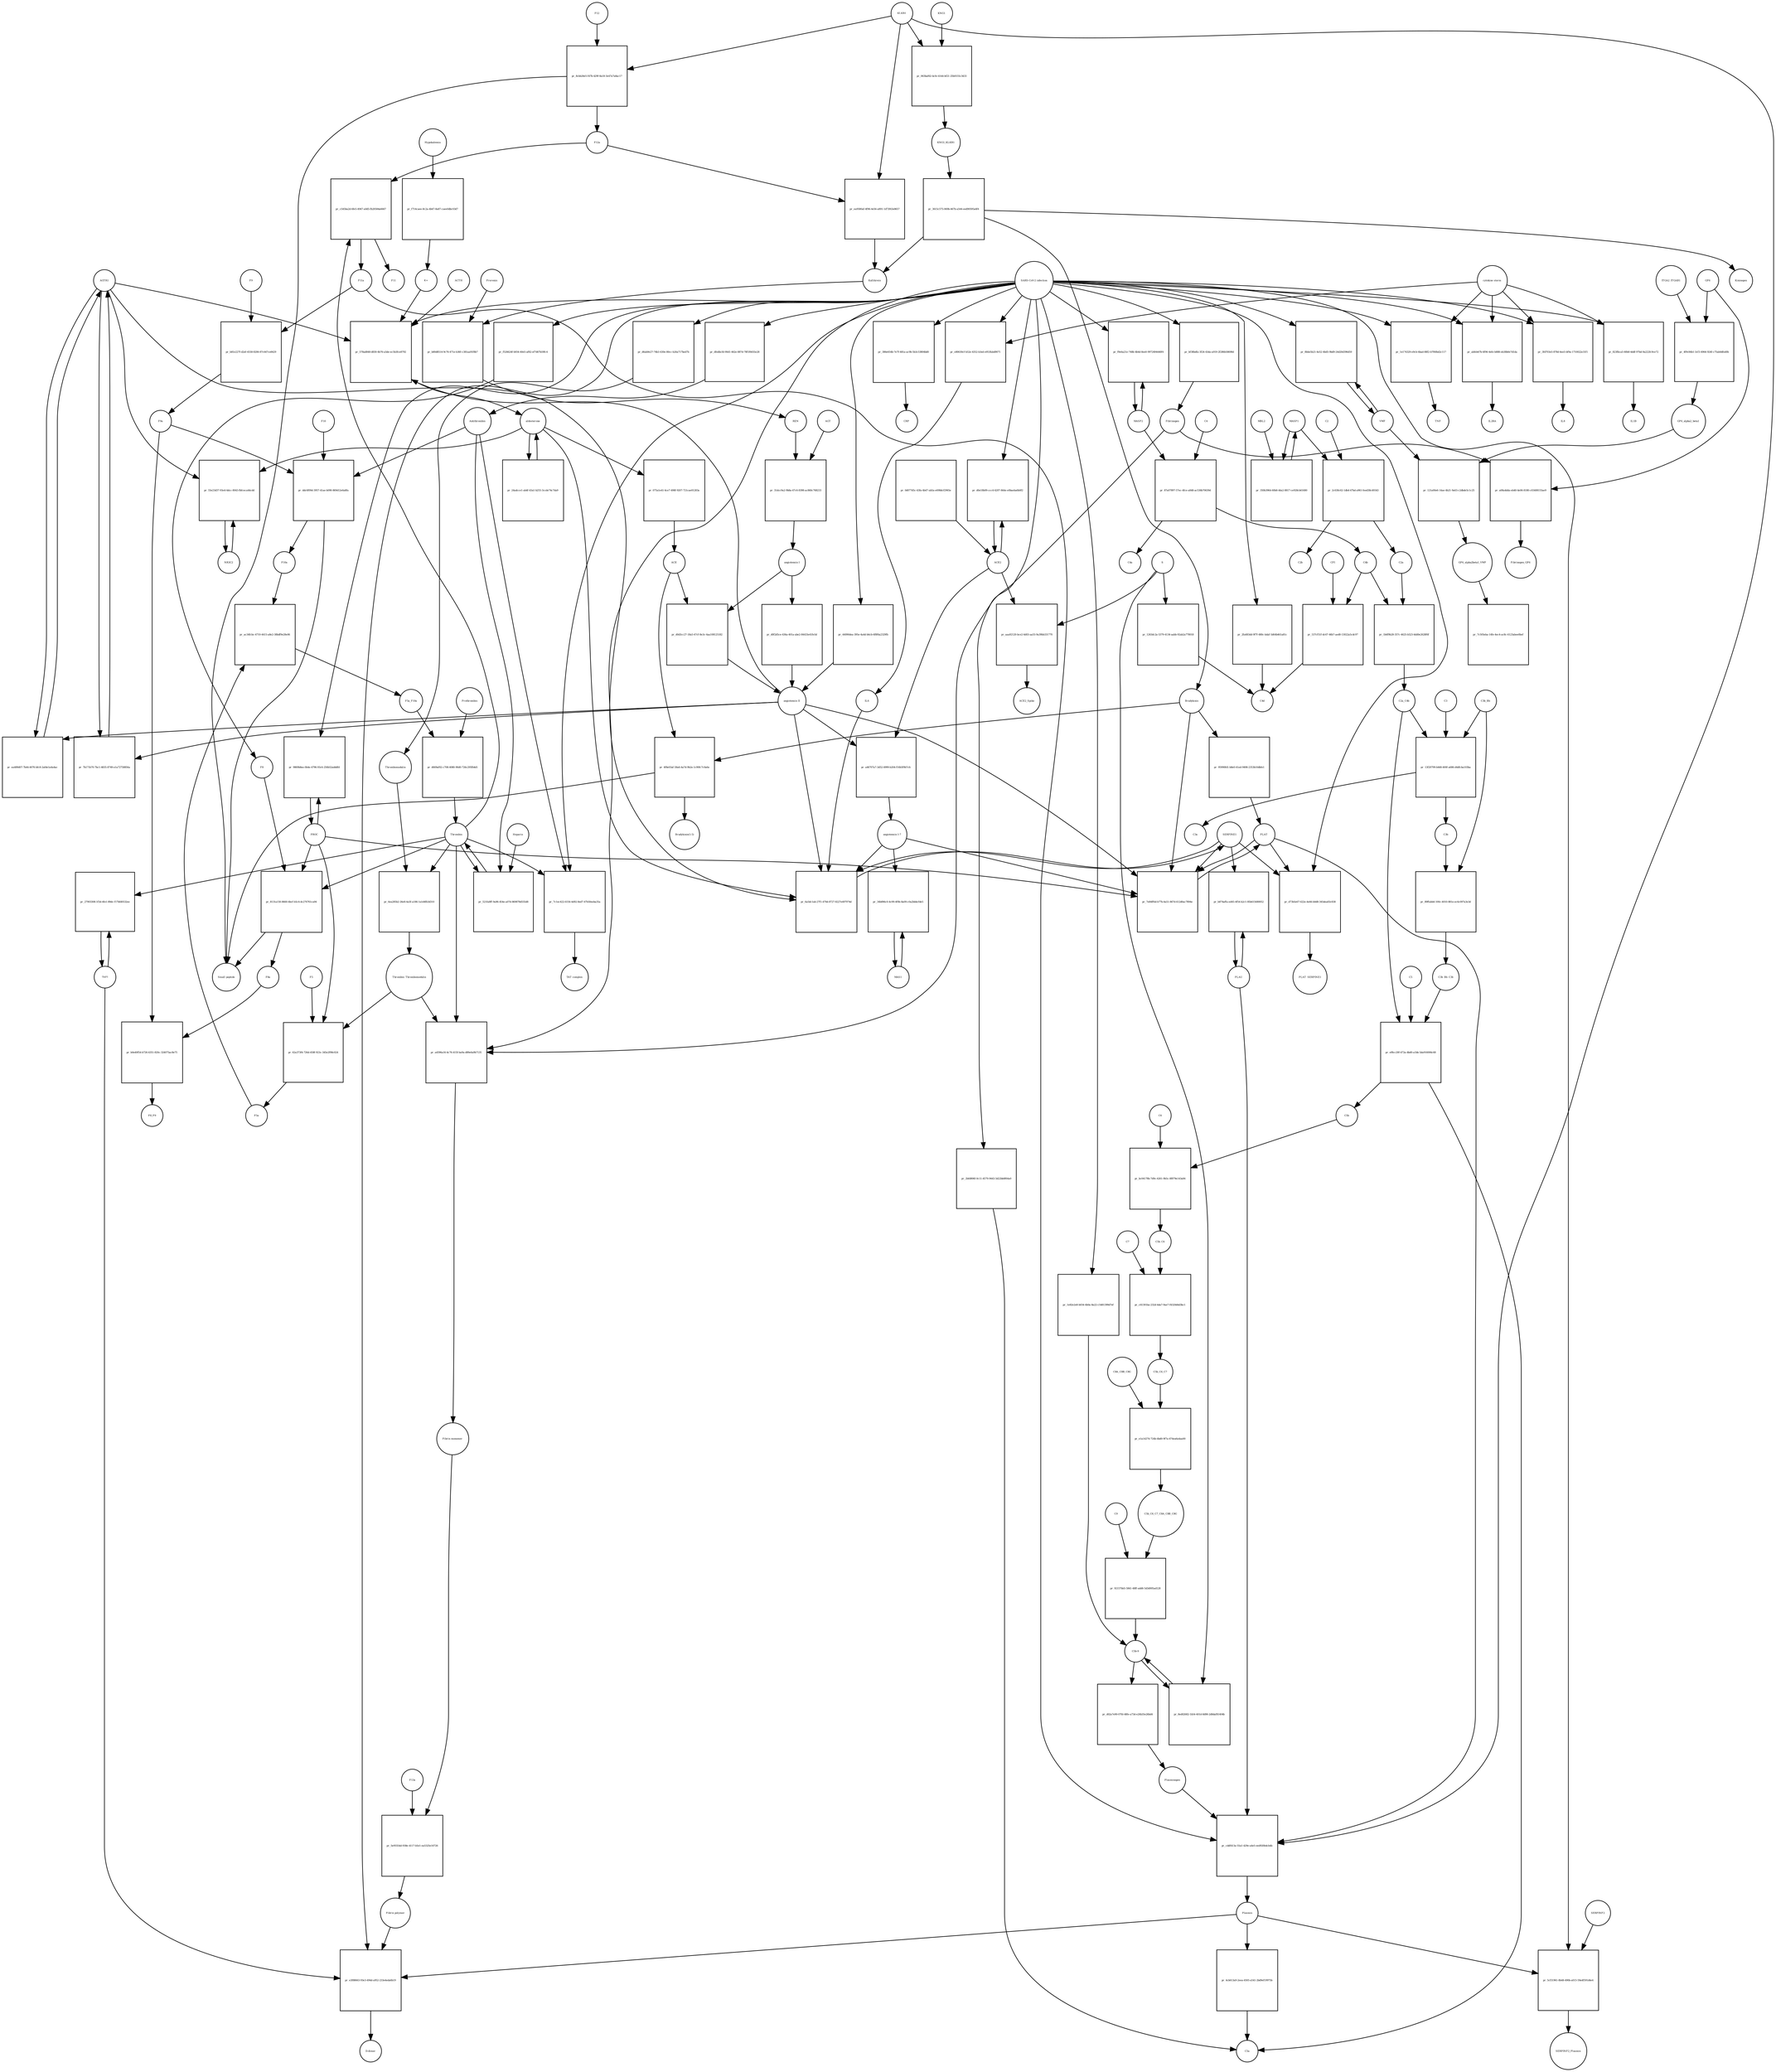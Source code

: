 strict digraph  {
F8 [annotation="urn_miriam_hgnc_3546|urn_miriam_taxonomy_9606", bipartite=0, cls=macromolecule, fontsize=4, label=F8, shape=circle];
"pr_8131a150-8660-4bcf-b5c4-dc276761ca94" [annotation="", bipartite=1, cls=process, fontsize=4, label="pr_8131a150-8660-4bcf-b5c4-dc276761ca94", shape=square];
"Small peptide" [annotation=urn_miriam_mesh_D010446, bipartite=0, cls=macromolecule, fontsize=4, label="Small peptide", shape=circle];
F8a [annotation="urn_miriam_hgnc.symbol_F8|urn_miriam_mesh_D015944|urn_miriam_taxonomy_9606", bipartite=0, cls=macromolecule, fontsize=4, label=F8a, shape=circle];
Thrombin [annotation="urn_miriam_hgnc_3535|urn_miriam_taxonomy_9606", bipartite=0, cls=macromolecule, fontsize=4, label=Thrombin, shape=circle];
PROC [annotation="urn_miriam_hgnc_9451|urn_miriam_taxonomy_9606", bipartite=0, cls=macromolecule, fontsize=4, label=PROC, shape=circle];
AGTR1 [annotation=urn_miriam_hgnc_336, bipartite=0, cls=macromolecule, fontsize=4, label=AGTR1, shape=circle];
"pr_ea489d07-7b44-4076-bfc8-2afde1a4a4ac" [annotation="", bipartite=1, cls=process, fontsize=4, label="pr_ea489d07-7b44-4076-bfc8-2afde1a4a4ac", shape=square];
"angiotensin II" [annotation="urn_miriam_obo.chebi_CHEBI%3A2718|urn_miriam_taxonomy_9606", bipartite=0, cls="simple chemical", fontsize=4, label="angiotensin II", shape=circle];
NR3C2 [annotation="", bipartite=0, cls=macromolecule, fontsize=4, label=NR3C2, shape=circle];
"pr_55e23d37-93e4-4dcc-8043-fbfceca44cdd" [annotation="", bipartite=1, cls=process, fontsize=4, label="pr_55e23d37-93e4-4dcc-8043-fbfceca44cdd", shape=square];
aldosterone [annotation="urn_miriam_obo.chebi_CHEBI%3A27584", bipartite=0, cls="simple chemical", fontsize=4, label=aldosterone, shape=circle];
"pr_24adcce1-ab4f-43a1-b255-3ccde74c7da9" [annotation="", bipartite=1, cls=process, fontsize=4, label="pr_24adcce1-ab4f-43a1-b255-3ccde74c7da9", shape=square];
SERPINE1 [annotation="", bipartite=0, cls=macromolecule, fontsize=4, label=SERPINE1, shape=circle];
"pr_6a5dc1ab-27f1-470d-8727-8227e497974d" [annotation="", bipartite=1, cls=process, fontsize=4, label="pr_6a5dc1ab-27f1-470d-8727-8227e497974d", shape=square];
"angiotensin I-7" [annotation="urn_miriam_obo.chebi_CHEBI%3A55438|urn_miriam_taxonomy_9606", bipartite=0, cls="simple chemical", fontsize=4, label="angiotensin I-7", shape=circle];
IL6 [annotation="urn_miriam_hgnc_6018|urn_miriam_taxonomy_9606", bipartite=0, cls=macromolecule, fontsize=4, label=IL6, shape=circle];
"pr_578ad848-d830-4b76-a5de-ec5b3fce8792" [annotation="", bipartite=1, cls=process, fontsize=4, label="pr_578ad848-d830-4b76-a5de-ec5b3fce8792", shape=square];
"SARS-CoV-2 infection" [annotation="urn_miriam_taxonomy_2697049|urn_miriam_mesh_D012327", bipartite=0, cls=phenotype, fontsize=4, label="SARS-CoV-2 infection", shape=circle];
"K+" [annotation="urn_miriam_obo.chebi_CHEBI%3A29103", bipartite=0, cls="simple chemical", fontsize=4, label="K+", shape=circle];
ACTH [annotation=urn_miriam_hgnc_9201, bipartite=0, cls="simple chemical", fontsize=4, label=ACTH, shape=circle];
"pr_44090dea-395e-4a4d-b6cb-6f8f6a2329fb" [annotation="", bipartite=1, cls=process, fontsize=4, label="pr_44090dea-395e-4a4d-b6cb-6f8f6a2329fb", shape=square];
Bradykinin [annotation="urn_miriam_obo.chebi_CHEBI%3A3165|urn_miriam_taxonomy_9606", bipartite=0, cls=macromolecule, fontsize=4, label=Bradykinin, shape=circle];
"pr_4f8e03af-58a6-4a7d-9b2e-1c90fc7c0a6e" [annotation="", bipartite=1, cls=process, fontsize=4, label="pr_4f8e03af-58a6-4a7d-9b2e-1c90fc7c0a6e", shape=square];
"Bradykinin(1-5)" [annotation="urn_miriam_mesh_C079000|urn_miriam_taxonomy_9606", bipartite=0, cls=macromolecule, fontsize=4, label="Bradykinin(1-5)", shape=circle];
ACE [annotation="urn_miriam_hgnc_2707|urn_miriam_taxonomy_9606", bipartite=0, cls=macromolecule, fontsize=4, label=ACE, shape=circle];
"pr_95990fd1-b8e0-41ed-9498-2353b10dbfe1" [annotation="", bipartite=1, cls=process, fontsize=4, label="pr_95990fd1-b8e0-41ed-9498-2353b10dbfe1", shape=square];
PLAT [annotation="urn_miriam_hgnc_9051|urn_miriam_taxonomy_9606", bipartite=0, cls=macromolecule, fontsize=4, label=PLAT, shape=circle];
"pr_7b171b70-7bc1-4835-8749-e1a72758856a" [annotation="", bipartite=1, cls=process, fontsize=4, label="pr_7b171b70-7bc1-4835-8749-e1a72758856a", shape=square];
MAS1 [annotation="", bipartite=0, cls=macromolecule, fontsize=4, label=MAS1, shape=circle];
"pr_34b896c0-4c99-4f0b-8a09-c0a2bbbcfde5" [annotation="", bipartite=1, cls=process, fontsize=4, label="pr_34b896c0-4c99-4f0b-8a09-c0a2bbbcfde5", shape=square];
Fibrinogen [annotation="urn_miriam_pubmed_19296670|urn_miriam_obo.go_GO%3A0005577|urn_miriam_hgnc_3661|urn_miriam_hgnc_3662|urn_miriam_hgnc_3694|urn_miriam_taxonomy_9606", bipartite=0, cls=complex, fontsize=4, label=Fibrinogen, shape=circle];
"pr_a08a4dda-eb40-4e06-8180-c03408155ae9" [annotation="", bipartite=1, cls=process, fontsize=4, label="pr_a08a4dda-eb40-4e06-8180-c03408155ae9", shape=square];
GP6 [annotation="urn_miriam_hgnc_HGNC%3A14388|urn_miriam_taxonomy_9606", bipartite=0, cls=macromolecule, fontsize=4, label=GP6, shape=circle];
Fibrinogen_GP6 [annotation="urn_miriam_pubmed_19296670|urn_miriam_obo.go_GO%3A0005577|urn_miriam_hgnc_HGNC%3A14388|urn_miriam_taxonomy_9606", bipartite=0, cls=complex, fontsize=4, label=Fibrinogen_GP6, shape=circle];
GP6_alpha2_beta1 [annotation="urn_miriam_pubmed_25051961|urn_miriam_taxonomy_10090|urn_miriam_hgnc_14338|urn_miriam_hgnc_6137|urn_miriam_hgnc_6153", bipartite=0, cls=complex, fontsize=4, label=GP6_alpha2_beta1, shape=circle];
"pr_121a00e6-14ae-4b21-9a63-c2dbde5c1c25" [annotation="", bipartite=1, cls=process, fontsize=4, label="pr_121a00e6-14ae-4b21-9a63-c2dbde5c1c25", shape=square];
VWF [annotation="urn_miriam_hgnc_12726|urn_miriam_taxonomy_9606", bipartite=0, cls=macromolecule, fontsize=4, label=VWF, shape=circle];
GP6_alpha2beta1_VWF [annotation="urn_miriam_pubmed_25051961|urn_miriam_taxonomy_10090|urn_miriam_hgnc_14338|urn_miriam_hgnc_6137|urn_miriam_hgnc_6153|urn_miriam_hgnc_12726", bipartite=0, cls=complex, fontsize=4, label=GP6_alpha2beta1_VWF, shape=circle];
"pr_4f9c84b1-3cf3-4964-924f-c75ab0dfed0b" [annotation="", bipartite=1, cls=process, fontsize=4, label="pr_4f9c84b1-3cf3-4964-924f-c75ab0dfed0b", shape=square];
ITGA2_ITGAB1 [annotation="urn_miriam_intact_EBI-16428357|urn_miriam_hgnc_6137|urn_miriam_hgnc_6153|urn_miriam_taxonomy_9606", bipartite=0, cls=complex, fontsize=4, label=ITGA2_ITGAB1, shape=circle];
"pr_7c505eba-14fe-4ec4-ac8c-6123abee0bef" [annotation="", bipartite=1, cls="omitted process", fontsize=4, label="pr_7c505eba-14fe-4ec4-ac8c-6123abee0bef", shape=square];
"Fibrin polymer" [annotation="urn_miriam_mesh_C465961|urn_miriam_taxonomy_9606", bipartite=0, cls=macromolecule, fontsize=4, label="Fibrin polymer", shape=circle];
"pr_e3f88663-93e3-494d-a952-233e4eda6b19" [annotation="", bipartite=1, cls=process, fontsize=4, label="pr_e3f88663-93e3-494d-a952-233e4eda6b19", shape=square];
"D-dimer" [annotation="urn_miriam_pubmed_19008457|urn_miriam_mesh_C036309|urn_miriam_taxonomy_9606", bipartite=0, cls=macromolecule, fontsize=4, label="D-dimer", shape=circle];
Plasmin [annotation="urn_miriam_hgnc.symbol_PLG|urn_miriam_mesh_D005341|urn_miriam_brenda_3.4.21.7|urn_miriam_taxonomy_9606", bipartite=0, cls=macromolecule, fontsize=4, label=Plasmin, shape=circle];
TAFI [annotation="urn_miriam_hgnc_1546|urn_miriam_taxonomy_9606", bipartite=0, cls=macromolecule, fontsize=4, label=TAFI, shape=circle];
"Fibrin monomer" [annotation="urn_miriam_mesh_C011468|urn_miriam_taxonomy_9606", bipartite=0, cls=macromolecule, fontsize=4, label="Fibrin monomer", shape=circle];
"pr_5e95554d-938e-4117-b5e1-ea5325e16726" [annotation="", bipartite=1, cls=process, fontsize=4, label="pr_5e95554d-938e-4117-b5e1-ea5325e16726", shape=square];
F13a [annotation="urn_miriam_hgnc.symbol_F13|urn_miriam_mesh_D026122|urn_miriam_brenda_2.3.2.13|urn_miriam_taxonomy_9606", bipartite=0, cls=macromolecule, fontsize=4, label=F13a, shape=circle];
"pr_1e174329-e9cb-4bad-88f2-b7f60bd2c117" [annotation="", bipartite=1, cls=process, fontsize=4, label="pr_1e174329-e9cb-4bad-88f2-b7f60bd2c117", shape=square];
TNF [annotation="urn_miriam_hgnc_11892|urn_miriam_taxonomy_9606", bipartite=0, cls=macromolecule, fontsize=4, label=TNF, shape=circle];
"cytokine storm" [annotation="urn_miriam_pubmed_2504360|urn_miriam_taxonomy_9606", bipartite=0, cls=phenotype, fontsize=4, label="cytokine storm", shape=circle];
"pr_4cb613a9-2eea-4505-a541-2bd9ef19975b" [annotation="", bipartite=1, cls=process, fontsize=4, label="pr_4cb613a9-2eea-4505-a541-2bd9ef19975b", shape=square];
C5a [annotation="urn_miriam_hgnc.symbol_C5|urn_miriam_mesh_D015936|urn_miriam_taxonomy_9606", bipartite=0, cls=macromolecule, fontsize=4, label=C5a, shape=circle];
"pr_d02a7e90-07fd-48fe-a73d-e26b35e26bd4" [annotation="", bipartite=1, cls=process, fontsize=4, label="pr_d02a7e90-07fd-48fe-a73d-e26b35e26bd4", shape=square];
Plasminogen [annotation="urn_miriam_hgnc_9071|urn_miriam_taxonomy_9606", bipartite=0, cls=macromolecule, fontsize=4, label=Plasminogen, shape=circle];
"C5b-9" [annotation="urn_miriam_obo.go_GO%3A0005579|urn_miriam_mesh_D015938|urn_miriam_mesh_D050776|urn_miriam_hgnc_1339|urn_miriam_hgnc_1346|urn_miriam_hgnc_1352|urn_miriam_hgnc_1353|urn_miriam_hgnc_1354|urn_miriam_hgnc_1358|urn_miriam_taxonomy_9606", bipartite=0, cls=complex, fontsize=4, label="C5b-9", shape=circle];
C2 [annotation="urn_miriam_hgnc_1248|urn_miriam_taxonomy_9606", bipartite=0, cls=macromolecule, fontsize=4, label=C2, shape=circle];
"pr_2c630c62-1db4-47bd-a961-feed38c49343" [annotation="", bipartite=1, cls=process, fontsize=4, label="pr_2c630c62-1db4-47bd-a961-feed38c49343", shape=square];
C2a [annotation="urn_miriam_hgnc.symbol_C2|urn_miriam_mesh_D050678|urn_miriam_taxonomy_9606", bipartite=0, cls=macromolecule, fontsize=4, label=C2a, shape=circle];
C2b [annotation="urn_miriam_hgnc.symbol_C2|urn_miriam_mesh_D050679|urn_miriam_taxonomy_9606", bipartite=0, cls=macromolecule, fontsize=4, label=C2b, shape=circle];
MASP1 [annotation="urn_miriam_hgnc_6901|urn_miriam_taxonomy_9606", bipartite=0, cls=macromolecule, fontsize=4, label=MASP1, shape=circle];
"pr_abfeb67b-6f96-4efe-b888-eb38b0e7d1da" [annotation="", bipartite=1, cls=process, fontsize=4, label="pr_abfeb67b-6f96-4efe-b888-eb38b0e7d1da", shape=square];
IL2RA [annotation="urn_miriam_hgnc_6008|urn_miriam_taxonomy_9606", bipartite=0, cls=macromolecule, fontsize=4, label=IL2RA, shape=circle];
"pr_3fd703e5-878d-4ee5-bf9a-1710022e31f1" [annotation="", bipartite=1, cls=process, fontsize=4, label="pr_3fd703e5-878d-4ee5-bf9a-1710022e31f1", shape=square];
IL8 [annotation="urn_miriam_hgnc_6025|urn_miriam_taxonomy_9606", bipartite=0, cls=macromolecule, fontsize=4, label=IL8, shape=circle];
"pr_2bfd806f-0c11-4579-9443-5d22bb8f64a0" [annotation="", bipartite=1, cls=process, fontsize=4, label="pr_2bfd806f-0c11-4579-9443-5d22bb8f64a0", shape=square];
"pr_e80630cf-b52e-4352-b3ed-e953fabd9071" [annotation="", bipartite=1, cls=process, fontsize=4, label="pr_e80630cf-b52e-4352-b3ed-e953fabd9071", shape=square];
"pr_823fbca5-60b8-4ddf-97bd-9a222fc9ce72" [annotation="", bipartite=1, cls=process, fontsize=4, label="pr_823fbca5-60b8-4ddf-97bd-9a222fc9ce72", shape=square];
IL1B [annotation="urn_miriam_hgnc_5992|urn_miriam_taxonomy_9606", bipartite=0, cls=macromolecule, fontsize=4, label=IL1B, shape=circle];
Prorenin [annotation="urn_miriam_hgnc_9958|urn_miriam_taxonomy_9606", bipartite=0, cls=macromolecule, fontsize=4, label=Prorenin, shape=circle];
"pr_b80d8514-9c76-471e-b36f-c381aa91f8b7" [annotation="", bipartite=1, cls=process, fontsize=4, label="pr_b80d8514-9c76-471e-b36f-c381aa91f8b7", shape=square];
REN [annotation="urn_miriam_hgnc.symbol_REN|urn_miriam_taxonomy_9606", bipartite=0, cls=macromolecule, fontsize=4, label=REN, shape=circle];
Kallikrein [annotation="urn_miriam_hgnc.symbol_KLKB1|urn_miriam_mesh_D020842|urn_miriam_brenda_3.4.21.34|urn_miriam_taxonomy_9606", bipartite=0, cls=macromolecule, fontsize=4, label=Kallikrein, shape=circle];
KLKB1 [annotation="urn_miriam_hgnc_6371|urn_miriam_taxonomy_9606", bipartite=0, cls=macromolecule, fontsize=4, label=KLKB1, shape=circle];
"pr_ea9580af-4f96-4e56-a891-1d73f43e8657" [annotation="", bipartite=1, cls=process, fontsize=4, label="pr_ea9580af-4f96-4e56-a891-1d73f43e8657", shape=square];
F12a [annotation="urn_miriam_hgnc.symbol_F12|urn_miriam_mesh_D015956|urn_miriam_brenda_3.4.21.38|urn_miriam_taxonomy_9606", bipartite=0, cls=macromolecule, fontsize=4, label=F12a, shape=circle];
"pr_d6ab9e27-74b3-430e-80cc-b26a717bed7b" [annotation="", bipartite=1, cls=process, fontsize=4, label="pr_d6ab9e27-74b3-430e-80cc-b26a717bed7b", shape=square];
Thrombomodulin [annotation="urn_miriam_hgnc_11784|urn_miriam_taxonomy_9606", bipartite=0, cls=macromolecule, fontsize=4, label=Thrombomodulin, shape=circle];
"pr_5cf31961-8b48-490b-a015-59a4f591d4e4" [annotation="", bipartite=1, cls=process, fontsize=4, label="pr_5cf31961-8b48-490b-a015-59a4f591d4e4", shape=square];
SERPINF2 [annotation="urn_miriam_hgnc_9075|urn_miriam_taxonomy_9606", bipartite=0, cls=macromolecule, fontsize=4, label=SERPINF2, shape=circle];
SERPINF2_Plasmin [annotation="urn_miriam_pubmed_2437112|urn_miriam_biogrid_314240|urn_miriam_hgnc_9075|urn_miriam_mesh_D005341|urn_miriam_taxonomy_9606", bipartite=0, cls=complex, fontsize=4, label=SERPINF2_Plasmin, shape=circle];
"pr_2fa683dd-9f7f-480c-bdaf-5d64b461a81c" [annotation="", bipartite=1, cls=process, fontsize=4, label="pr_2fa683dd-9f7f-480c-bdaf-5d64b461a81c", shape=square];
C4d [annotation="urn_miriam_hgnc.symbol_C4b|urn_miriam_mesh_C032261|urn_miriam_taxonomy_9606", bipartite=0, cls=macromolecule, fontsize=4, label=C4d, shape=circle];
"pr_1e82e2e8-b034-4b0a-8a22-c5481399d7ef" [annotation="", bipartite=1, cls=process, fontsize=4, label="pr_1e82e2e8-b034-4b0a-8a22-c5481399d7ef", shape=square];
"pr_9869b8ee-0b4e-4796-93c6-256b52adddfd" [annotation="", bipartite=1, cls=process, fontsize=4, label="pr_9869b8ee-0b4e-4796-93c6-256b52adddfd", shape=square];
"pr_8bbe5b21-4e52-4bd5-9bd9-24d20d396d59" [annotation="", bipartite=1, cls=process, fontsize=4, label="pr_8bbe5b21-4e52-4bd5-9bd9-24d20d396d59", shape=square];
"pr_386e654b-7e7f-481a-ac9b-5b3c53804bd0" [annotation="", bipartite=1, cls=process, fontsize=4, label="pr_386e654b-7e7f-481a-ac9b-5b3c53804bd0", shape=square];
CRP [annotation="urn_miriam_hgnc_2367|urn_miriam_taxonomy_9606", bipartite=0, cls=macromolecule, fontsize=4, label=CRP, shape=circle];
"pr_8ed02682-1b54-401d-8d98-2d8daf81404b" [annotation="", bipartite=1, cls=process, fontsize=4, label="pr_8ed02682-1b54-401d-8d98-2d8daf81404b", shape=square];
S [annotation="urn_miriam_uniprot_P0DTC2|urn_miriam_uniprot_P59594|urn_miriam_taxonomy_2697049", bipartite=0, cls=macromolecule, fontsize=4, label=S, shape=circle];
"pr_1263dc2a-5379-4134-aabb-92ab2a778018" [annotation="", bipartite=1, cls=process, fontsize=4, label="pr_1263dc2a-5379-4134-aabb-92ab2a778018", shape=square];
"pr_a46707a7-3d52-4999-b204-f16b5f9b7cfc" [annotation="", bipartite=1, cls=process, fontsize=4, label="pr_a46707a7-3d52-4999-b204-f16b5f9b7cfc", shape=square];
ACE2 [annotation="urn_miriam_hgnc_13557|urn_miriam_taxonomy_9606", bipartite=0, cls=macromolecule, fontsize=4, label=ACE2, shape=circle];
"pr_0d077d5c-43fa-4b47-ab5a-e698dcf2965e" [annotation="", bipartite=1, cls=process, fontsize=4, label="pr_0d077d5c-43fa-4b47-ab5a-e698dcf2965e", shape=square];
"pr_aaa92120-bce2-4d03-aa55-9a39bb331770" [annotation="", bipartite=1, cls=process, fontsize=4, label="pr_aaa92120-bce2-4d03-aa55-9a39bb331770", shape=square];
ACE2_Spike [annotation="urn_miriam_pdb_6CS2|urn_miriam_hgnc_13557|urn_miriam_uniprot_P0DTC2|urn_miriam_taxonomy_9606|urn_miriam_taxonomy_2697049", bipartite=0, cls=complex, fontsize=4, label=ACE2_Spike, shape=circle];
"pr_d0e18b09-ccc4-4207-844e-e0baeba6b0f2" [annotation="", bipartite=1, cls=process, fontsize=4, label="pr_d0e18b09-ccc4-4207-844e-e0baeba6b0f2", shape=square];
"pr_dfedbcfd-90d1-462e-887d-78f1f6655e28" [annotation="", bipartite=1, cls=process, fontsize=4, label="pr_dfedbcfd-90d1-462e-887d-78f1f6655e28", shape=square];
Antithrombin [annotation="urn_miriam_hgnc_775|urn_miriam_taxonomy_9606", bipartite=0, cls=macromolecule, fontsize=4, label=Antithrombin, shape=circle];
"pr_f526624f-b934-40e5-af82-ef7d67b59fc4" [annotation="", bipartite=1, cls=process, fontsize=4, label="pr_f526624f-b934-40e5-af82-ef7d67b59fc4", shape=square];
C4b [annotation="urn_miriam_hgnc_1324|urn_miriam_taxonomy_9606", bipartite=0, cls=macromolecule, fontsize=4, label=C4b, shape=circle];
"pr_537cf51f-dc67-46b7-aed0-13022a5cdc97" [annotation="", bipartite=1, cls=process, fontsize=4, label="pr_537cf51f-dc67-46b7-aed0-13022a5cdc97", shape=square];
CFI [annotation="urn_miriam_hgnc_2771|urn_miriam_taxonomy_9606", bipartite=0, cls=macromolecule, fontsize=4, label=CFI, shape=circle];
C3b [annotation="urn_miriam_hgnc.symbol_C3|urn_miriam_mesh_D003179|urn_miriam_taxonomy_9606", bipartite=0, cls=macromolecule, fontsize=4, label=C3b, shape=circle];
"pr_89ffabb4-100c-4010-881e-ec6c097a3e3d" [annotation="", bipartite=1, cls=process, fontsize=4, label="pr_89ffabb4-100c-4010-881e-ec6c097a3e3d", shape=square];
C3b_Bb [annotation="urn_miriam_pubmed_12440962|urn_miriam_brenda_3.4.21.47|urn_miriam_mesh_D051561|urn_miriam_mesh_D003179|urn_miriam_hgnc_1037|urn_miriam_taxonomy_9606", bipartite=0, cls=complex, fontsize=4, label=C3b_Bb, shape=circle];
C3b_Bb_C3b [annotation="urn_miriam_pubmed_12440962|urn_miriam_brenda_34.4.21.47|urn_miriam_mesh_D051566|urn_miriam_mesh_D003179|urn_miriam_hgnc_1037|urn_miriam_taxonomy_9606", bipartite=0, cls=complex, fontsize=4, label=C3b_Bb_C3b, shape=circle];
"pr_1b6f9b28-357c-4625-b523-4dd0e2628f6f" [annotation="", bipartite=1, cls=process, fontsize=4, label="pr_1b6f9b28-357c-4625-b523-4dd0e2628f6f", shape=square];
C2a_C4b [annotation="urn_miriam_mesh_D051574|urn_miriam_brenda_3.4.21.43|urn_miriam_mesh_D050678|urn_miriam_hgnc_1324|urn_miriam_taxonomy_9606", bipartite=0, cls=complex, fontsize=4, label=C2a_C4b, shape=circle];
C4 [annotation="urn_miriam_mesh_D00318|urn_miriam_taxonomy_9606", bipartite=0, cls=macromolecule, fontsize=4, label=C4, shape=circle];
"pr_87a07897-57ec-4fce-a848-ac536b70639d" [annotation="", bipartite=1, cls=process, fontsize=4, label="pr_87a07897-57ec-4fce-a848-ac536b70639d", shape=square];
C4a [annotation="urn_miriam_hgnc_1323|urn_miriam_taxonomy_9606", bipartite=0, cls=macromolecule, fontsize=4, label=C4a, shape=circle];
MASP2 [annotation="urn_miriam_hgnc_6902|urn_miriam_taxonomy_9606", bipartite=0, cls=macromolecule, fontsize=4, label=MASP2, shape=circle];
"pr_350b3964-60b8-44a2-8817-ce928cb61680" [annotation="", bipartite=1, cls=process, fontsize=4, label="pr_350b3964-60b8-44a2-8817-ce928cb61680", shape=square];
MBL2 [annotation="urn_miriam_hgnc_6902|urn_miriam_taxonomy_9606", bipartite=0, cls=macromolecule, fontsize=4, label=MBL2, shape=circle];
"pr_f9e6a21e-748b-4b4d-8ee0-9972494440f4" [annotation="", bipartite=1, cls=process, fontsize=4, label="pr_f9e6a21e-748b-4b4d-8ee0-9972494440f4", shape=square];
PLAU [annotation="urn_miriam_hgnc_9052|urn_miriam_taxonomy_9606", bipartite=0, cls=macromolecule, fontsize=4, label=PLAU, shape=circle];
"pr_b874affa-ed45-4f54-b2c1-85b615680052" [annotation="", bipartite=1, cls=process, fontsize=4, label="pr_b874affa-ed45-4f54-b2c1-85b615680052", shape=square];
C5b_C6_C7_C8A_C8B_C8G [annotation="urn_miriam_pubmed_28630159|urn_miriam_mesh_C042295|urn_miriam_mesh_D050776|urn_miriam_hgnc_1339|urn_miriam_hgnc_1352|urn_miriam_hgnc_1353|urn_miriam_hgnc_1354|urn_miriam_taxonomy_9606", bipartite=0, cls=complex, fontsize=4, label=C5b_C6_C7_C8A_C8B_C8G, shape=circle];
"pr_92157bb5-5841-48ff-add6-5d3d005ad128" [annotation="", bipartite=1, cls=process, fontsize=4, label="pr_92157bb5-5841-48ff-add6-5d3d005ad128", shape=square];
C9 [annotation="urn_miriam_hgnc_1358|urn_miriam_taxonomy_9606", bipartite=0, cls=macromolecule, fontsize=4, label=C9, shape=circle];
C5b_C6_C7 [annotation="urn_miriam_pubmed_28630159|urn_miriam_mesh_C037453|urn_miriam_mesh_D050776|urn_miriam_hgnc_1339|urn_miriam_hgnc_1346|urn_miriam_taxonomy_9606", bipartite=0, cls=complex, fontsize=4, label=C5b_C6_C7, shape=circle];
"pr_e1a14274-724b-4bd0-9f7a-674ea6a4aa00" [annotation="", bipartite=1, cls=process, fontsize=4, label="pr_e1a14274-724b-4bd0-9f7a-674ea6a4aa00", shape=square];
C8A_C8B_C8G [annotation="urn_miriam_mesh_D003185|urn_miriam_hgnc_1353|urn_miriam_hgnc_1352|urn_miriam_hgnc_1354|urn_miriam_taxonomy_9606", bipartite=0, cls=complex, fontsize=4, label=C8A_C8B_C8G, shape=circle];
C5b_C6 [annotation="urn_miriam_mesh_C050974|urn_miriam_mesh_D050776|urn_miriam_hgnc_1339|urn_miriam_taxonomy_9606", bipartite=0, cls=complex, fontsize=4, label=C5b_C6, shape=circle];
"pr_c61301ba-232d-4da7-9ae7-f4320d4d3bc1" [annotation="", bipartite=1, cls=process, fontsize=4, label="pr_c61301ba-232d-4da7-9ae7-f4320d4d3bc1", shape=square];
C7 [annotation="urn_miriam_hgnc_HGNC%3A1346|urn_miriam_taxonomy_9606", bipartite=0, cls=macromolecule, fontsize=4, label=C7, shape=circle];
C5b [annotation="urn_miriam_hgnc.symbol_C5|urn_miriam_mesh_D050776|urn_miriam_taxonomy_9606", bipartite=0, cls=macromolecule, fontsize=4, label=C5b, shape=circle];
"pr_bc04178b-7d9c-4261-9b5c-8f879e143a84" [annotation="", bipartite=1, cls=process, fontsize=4, label="pr_bc04178b-7d9c-4261-9b5c-8f879e143a84", shape=square];
C6 [annotation="urn_miriam_hgnc_1339|urn_miriam_taxonomy_9606", bipartite=0, cls=macromolecule, fontsize=4, label=C6, shape=circle];
C5 [annotation="urn_miriam_hgnc_1331|urn_miriam_taxonomy_9606", bipartite=0, cls=macromolecule, fontsize=4, label=C5, shape=circle];
"pr_ef8cc20f-472a-4bd0-a1bb-5da916006c68" [annotation="", bipartite=1, cls=process, fontsize=4, label="pr_ef8cc20f-472a-4bd0-a1bb-5da916006c68", shape=square];
C3 [annotation="urn_miriam_hgnc_1318|urn_miriam_taxonomy_9606", bipartite=0, cls=macromolecule, fontsize=4, label=C3, shape=circle];
"pr_13f20799-b448-400f-a686-d4dfcba103ba" [annotation="", bipartite=1, cls=process, fontsize=4, label="pr_13f20799-b448-400f-a686-d4dfcba103ba", shape=square];
C3a [annotation="urn_miriam_hgnc.symbol_C3|urn_miriam_mesh_D015926|urn_miriam_taxonomy_9606", bipartite=0, cls=macromolecule, fontsize=4, label=C3a, shape=circle];
"pr_6ea285b2-26e8-4a5f-a186-1a1d4fb3d310" [annotation="", bipartite=1, cls=process, fontsize=4, label="pr_6ea285b2-26e8-4a5f-a186-1a1d4fb3d310", shape=square];
Thrombin_Thrombomodulin [annotation="urn_miriam_pubmed_6282863|urn_miriam_taxonomy_9986|urn_miriam_biogrid_283352|urn_miriam_mesh_D013917|urn_miriam_hgnc_11784", bipartite=0, cls=complex, fontsize=4, label=Thrombin_Thrombomodulin, shape=circle];
"pr_a4596a16-4c76-415f-ba9a-d89e6a9b7135" [annotation="", bipartite=1, cls=process, fontsize=4, label="pr_a4596a16-4c76-415f-ba9a-d89e6a9b7135", shape=square];
KNG1_KLKB1 [annotation="urn_miriam_pubmed_17598838|urn_miriam_intact_EBI-10087151|urn_miriam_hgnc_6371|urn_miriam_hgnc_6383|urn_miriam_taxonomy_9606", bipartite=0, cls=complex, fontsize=4, label=KNG1_KLKB1, shape=circle];
"pr_3615c575-069b-467b-a544-eed90595a6f4" [annotation="", bipartite=1, cls=process, fontsize=4, label="pr_3615c575-069b-467b-a544-eed90595a6f4", shape=square];
Kininogen [annotation="urn_miriam_hgnc.symbol_KNG1|urn_miriam_mesh_D019679|urn_miriam_taxonomy_9606", bipartite=0, cls=macromolecule, fontsize=4, label=Kininogen, shape=circle];
"pr_bf38bdfa-3f24-43da-a919-2f286b58698d" [annotation="", bipartite=1, cls=process, fontsize=4, label="pr_bf38bdfa-3f24-43da-a919-2f286b58698d", shape=square];
"angiotensin I" [annotation="urn_miriam_obo.chebi_CHEBI%3A2718|urn_miriam_taxonomy_9606", bipartite=0, cls="simple chemical", fontsize=4, label="angiotensin I", shape=circle];
"pr_d0f2d5ce-436a-401a-abe2-84433e41fe5d" [annotation="", bipartite=1, cls=process, fontsize=4, label="pr_d0f2d5ce-436a-401a-abe2-84433e41fe5d", shape=square];
"pr_d73b5e67-622e-4e66-b0d8-345dea83c838" [annotation="", bipartite=1, cls=process, fontsize=4, label="pr_d73b5e67-622e-4e66-b0d8-345dea83c838", shape=square];
PLAT_SERPINE1 [annotation="urn_miriam_pubmed_22449964|urn_miriam_intact_EBI-7800882|urn_miriam_hgnc_9051|urn_miriam_hgnc_8593|urn_miriam_taxonomy_9606", bipartite=0, cls=complex, fontsize=4, label=PLAT_SERPINE1, shape=circle];
"pr_27903308-1f3d-4fe1-89dc-f17bfd0532ee" [annotation="", bipartite=1, cls=process, fontsize=4, label="pr_27903308-1f3d-4fe1-89dc-f17bfd0532ee", shape=square];
"pr_7e84ff6d-b77b-4a51-867d-612d0ac7894e" [annotation="", bipartite=1, cls=process, fontsize=4, label="pr_7e84ff6d-b77b-4a51-867d-612d0ac7894e", shape=square];
"pr_7c1ec422-6156-4d92-8ed7-47b50eeba35a" [annotation="", bipartite=1, cls=process, fontsize=4, label="pr_7c1ec422-6156-4d92-8ed7-47b50eeba35a", shape=square];
"TAT complex" [annotation="urn_miriam_pubmed_22930518|urn_miriam_mesh_C046193|urn_miriam_mesh_D013917|urn_miriam_hgnc_775|urn_miriam_taxonomy_9606", bipartite=0, cls=complex, fontsize=4, label="TAT complex", shape=circle];
"pr_cddf413a-55a1-429e-a4e5-eed920b4cb4b" [annotation="", bipartite=1, cls=process, fontsize=4, label="pr_cddf413a-55a1-429e-a4e5-eed920b4cb4b", shape=square];
F11a [annotation="urn_miriam_hgnc.symbol_F11|urn_miriam_mesh_D015945|urn_miriam_brenda_3.4.21.27|urn_miriam_taxonomy_9606", bipartite=0, cls=macromolecule, fontsize=4, label=F11a, shape=circle];
"pr_521fa8ff-9a96-454e-a07d-869878d555d8" [annotation="", bipartite=1, cls=process, fontsize=4, label="pr_521fa8ff-9a96-454e-a07d-869878d555d8", shape=square];
Heparin [annotation="urn_miriam_pubmed_708377|urn_miriam_obo.chebi_CHEBI%3A28304|urn_miriam_taxonomy_9606", bipartite=0, cls="simple chemical", fontsize=4, label=Heparin, shape=circle];
Prothrombin [annotation="urn_miriam_hgnc_3535|urn_miriam_taxonomy_9606", bipartite=0, cls=macromolecule, fontsize=4, label=Prothrombin, shape=circle];
"pr_d669af02-c708-4080-90d0-726c295fb4d1" [annotation="", bipartite=1, cls=process, fontsize=4, label="pr_d669af02-c708-4080-90d0-726c295fb4d1", shape=square];
F5a_F10a [annotation="urn_miriam_pubmed_2303476|urn_miriam_mesh_C022475|urn_miriam_mesh_D15943|urn_miriam_mesh_D015951|urn_miriam_taxonomy_9606", bipartite=0, cls=complex, fontsize=4, label=F5a_F10a, shape=circle];
F10a [annotation="urn_miriam_hgnc.symbol_F10|urn_miriam_mesh_D015951|urn_miriam_brenda_3.4.21.6|urn_miriam_taxonomy_9606", bipartite=0, cls=macromolecule, fontsize=4, label=F10a, shape=circle];
"pr_ac34fcbc-4710-4415-a8e2-38bdf9e28e06" [annotation="", bipartite=1, cls=process, fontsize=4, label="pr_ac34fcbc-4710-4415-a8e2-38bdf9e28e06", shape=square];
F5a [annotation="urn_miriam_hgnc.symbol_F5|urn_miriam_mesh_D015943|urn_miriam_taxonomy_9606", bipartite=0, cls=macromolecule, fontsize=4, label=F5a, shape=circle];
F5 [annotation="urn_miriam_hgnc_3541|urn_miriam_taxonomy_9606", bipartite=0, cls=macromolecule, fontsize=4, label=F5, shape=circle];
"pr_62a373f4-726d-458f-923c-345e2f98c024" [annotation="", bipartite=1, cls=process, fontsize=4, label="pr_62a373f4-726d-458f-923c-345e2f98c024", shape=square];
F9a [annotation="urn_miriam_hgnc.symbol_F9|urn_miriam_mesh_D015949|urn_miriam_taxonomy_9606", bipartite=0, cls=macromolecule, fontsize=4, label=F9a, shape=circle];
"pr_b0e40f54-b726-4351-820c-324075ac8e75" [annotation="", bipartite=1, cls=process, fontsize=4, label="pr_b0e40f54-b726-4351-820c-324075ac8e75", shape=square];
F8_F9 [annotation="urn_miriam_pubmed_22471307|urn_miriam_hgnc_3546|urn_miriam_hgnc_35531|urn_miriam_intact_EBI-11621595|urn_miriam_taxonomy_9606", bipartite=0, cls=complex, fontsize=4, label=F8_F9, shape=circle];
F9 [annotation="urn_miriam_hgnc_35531|urn_miriam_taxonomy_9606", bipartite=0, cls=macromolecule, fontsize=4, label=F9, shape=circle];
"pr_b81e227f-d2ef-4558-8206-87c647ce8429" [annotation="", bipartite=1, cls=process, fontsize=4, label="pr_b81e227f-d2ef-4558-8206-87c647ce8429", shape=square];
"pr_063baf62-bcfe-4144-bf21-25b0155c3433" [annotation="", bipartite=1, cls=process, fontsize=4, label="pr_063baf62-bcfe-4144-bf21-25b0155c3433", shape=square];
KNG1 [annotation="urn_miriam_hgnc.symbol_6383|urn_miriam_taxonomy_9606", bipartite=0, cls=macromolecule, fontsize=4, label=KNG1, shape=circle];
"pr_c545ba2d-6fe5-4947-a0d5-fb20584a6667" [annotation="", bipartite=1, cls=process, fontsize=4, label="pr_c545ba2d-6fe5-4947-a0d5-fb20584a6667", shape=square];
F11 [annotation="urn_miriam_hgnc_3529|urn_miriam_taxonomy_9606", bipartite=0, cls=macromolecule, fontsize=4, label=F11, shape=circle];
F12 [annotation="urn_miriam_hgnc_3530|urn_miriam_taxonomy_9606", bipartite=0, cls=macromolecule, fontsize=4, label=F12, shape=circle];
"pr_8cbb26e5-f47b-429f-8a18-3e47a7a8ac17" [annotation="", bipartite=1, cls=process, fontsize=4, label="pr_8cbb26e5-f47b-429f-8a18-3e47a7a8ac17", shape=square];
"pr_d0d3cc27-18a5-47cf-8e3c-4aa108125182" [annotation="", bipartite=1, cls=process, fontsize=4, label="pr_d0d3cc27-18a5-47cf-8e3c-4aa108125182", shape=square];
F10 [annotation="urn_miriam_hgnc_3528|urn_miriam_taxonomy_9606", bipartite=0, cls=macromolecule, fontsize=4, label=F10, shape=circle];
"pr_ddc6f09d-3957-41ae-b090-869d12e6a8fa" [annotation="", bipartite=1, cls=process, fontsize=4, label="pr_ddc6f09d-3957-41ae-b090-869d12e6a8fa", shape=square];
AGT [annotation="urn_miriam_hgnc_333|urn_miriam_taxonomy_9606", bipartite=0, cls=macromolecule, fontsize=4, label=AGT, shape=circle];
"pr_31dcc9a2-9b8a-47c6-8398-ac860c768233" [annotation="", bipartite=1, cls=process, fontsize=4, label="pr_31dcc9a2-9b8a-47c6-8398-ac860c768233", shape=square];
"pr_075a1e41-4ce7-498f-9207-721cae01283a" [annotation="", bipartite=1, cls=process, fontsize=4, label="pr_075a1e41-4ce7-498f-9207-721cae01283a", shape=square];
"pr_f714caee-8c2a-4b47-8a87-caee0dbc03d7" [annotation="", bipartite=1, cls=process, fontsize=4, label="pr_f714caee-8c2a-4b47-8a87-caee0dbc03d7", shape=square];
Hypokalemia [annotation="urn_miriam_mesh_D007008|urn_miriam_taxonomy_9606", bipartite=0, cls=phenotype, fontsize=4, label=Hypokalemia, shape=circle];
F8 -> "pr_8131a150-8660-4bcf-b5c4-dc276761ca94"  [annotation="", interaction_type=consumption];
"pr_8131a150-8660-4bcf-b5c4-dc276761ca94" -> "Small peptide"  [annotation="", interaction_type=production];
"pr_8131a150-8660-4bcf-b5c4-dc276761ca94" -> F8a  [annotation="", interaction_type=production];
F8a -> "pr_b0e40f54-b726-4351-820c-324075ac8e75"  [annotation="", interaction_type=consumption];
Thrombin -> "pr_8131a150-8660-4bcf-b5c4-dc276761ca94"  [annotation="urn_miriam_pubmed_15746105|urn_miriam_taxonomy_9606", interaction_type=catalysis];
Thrombin -> "pr_6ea285b2-26e8-4a5f-a186-1a1d4fb3d310"  [annotation="", interaction_type=consumption];
Thrombin -> "pr_a4596a16-4c76-415f-ba9a-d89e6a9b7135"  [annotation="urn_miriam_pubmed_6282863|urn_miriam_pubmed_28228446|urn_miriam_pubmed_2117226|urn_miriam_taxonomy_9606", interaction_type=catalysis];
Thrombin -> "pr_27903308-1f3d-4fe1-89dc-f17bfd0532ee"  [annotation="urn_miriam_pubmed_23809134|urn_miriam_taxonomy_9823", interaction_type=catalysis];
Thrombin -> "pr_7c1ec422-6156-4d92-8ed7-47b50eeba35a"  [annotation="", interaction_type=consumption];
Thrombin -> "pr_521fa8ff-9a96-454e-a07d-869878d555d8"  [annotation="", interaction_type=consumption];
Thrombin -> "pr_c545ba2d-6fe5-4947-a0d5-fb20584a6667"  [annotation="urn_miriam_pubmed_21304106|urn_miriam_pubmed_8631976|urn_miriam_taxonomy_9606", interaction_type=catalysis];
PROC -> "pr_8131a150-8660-4bcf-b5c4-dc276761ca94"  [annotation="urn_miriam_pubmed_15746105|urn_miriam_taxonomy_9606", interaction_type=inhibition];
PROC -> "pr_9869b8ee-0b4e-4796-93c6-256b52adddfd"  [annotation="", interaction_type=consumption];
PROC -> "pr_7e84ff6d-b77b-4a51-867d-612d0ac7894e"  [annotation="urn_miriam_pubmed_10373228|urn_miriam_pubmed_3124286|urn_miriam_taxonomy_9606|urn_miriam_pubmed_12091055|urn_miriam_pubmed_3096399", interaction_type=inhibition];
PROC -> "pr_62a373f4-726d-458f-923c-345e2f98c024"  [annotation="urn_miriam_pubmed_6282863|urn_miriam_pubmed_6572921|urn_miriam_pubmed_2322551|urn_miriam_taxonomy_9606", interaction_type=inhibition];
AGTR1 -> "pr_ea489d07-7b44-4076-bfc8-2afde1a4a4ac"  [annotation="", interaction_type=consumption];
AGTR1 -> "pr_55e23d37-93e4-4dcc-8043-fbfceca44cdd"  [annotation="urn_miriam_pubmed_21349712|urn_miriam_taxonomy_10116|urn_miriam_pubmed_7045029|urn_miriam_taxonomy_10090", interaction_type=catalysis];
AGTR1 -> "pr_6a5dc1ab-27f1-470d-8727-8227e497974d"  [annotation="urn_miriam_pubmed_2091055|urn_miriam_taxonomy_9606|urn_miriam_pubmed_8034668|urn_miriam_pubmed_20591974|urn_miriam_pubmed_11983698", interaction_type=catalysis];
AGTR1 -> "pr_578ad848-d830-4b76-a5de-ec5b3fce8792"  [annotation="urn_miriam_pubmed_8404594|urn_miriam_taxonomy_9606|urn_miriam_pubmed_173529|urn_miriam_taxonomy_9615|urn_miriam_pubmed_32565254", interaction_type=catalysis];
AGTR1 -> "pr_7b171b70-7bc1-4835-8749-e1a72758856a"  [annotation="", interaction_type=consumption];
"pr_ea489d07-7b44-4076-bfc8-2afde1a4a4ac" -> AGTR1  [annotation="", interaction_type=production];
"angiotensin II" -> "pr_ea489d07-7b44-4076-bfc8-2afde1a4a4ac"  [annotation="", interaction_type=stimulation];
"angiotensin II" -> "pr_6a5dc1ab-27f1-470d-8727-8227e497974d"  [annotation="urn_miriam_pubmed_2091055|urn_miriam_taxonomy_9606|urn_miriam_pubmed_8034668|urn_miriam_pubmed_20591974|urn_miriam_pubmed_11983698", interaction_type=catalysis];
"angiotensin II" -> "pr_578ad848-d830-4b76-a5de-ec5b3fce8792"  [annotation="urn_miriam_pubmed_8404594|urn_miriam_taxonomy_9606|urn_miriam_pubmed_173529|urn_miriam_taxonomy_9615|urn_miriam_pubmed_32565254", interaction_type=catalysis];
"angiotensin II" -> "pr_7b171b70-7bc1-4835-8749-e1a72758856a"  [annotation="urn_miriam_pubmed_8158359|urn_miriam_taxonomy_9606", interaction_type=stimulation];
"angiotensin II" -> "pr_a46707a7-3d52-4999-b204-f16b5f9b7cfc"  [annotation="", interaction_type=consumption];
"angiotensin II" -> "pr_7e84ff6d-b77b-4a51-867d-612d0ac7894e"  [annotation="urn_miriam_pubmed_10373228|urn_miriam_pubmed_3124286|urn_miriam_taxonomy_9606|urn_miriam_pubmed_12091055|urn_miriam_pubmed_3096399", interaction_type=catalysis];
NR3C2 -> "pr_55e23d37-93e4-4dcc-8043-fbfceca44cdd"  [annotation="", interaction_type=consumption];
"pr_55e23d37-93e4-4dcc-8043-fbfceca44cdd" -> NR3C2  [annotation="", interaction_type=production];
aldosterone -> "pr_55e23d37-93e4-4dcc-8043-fbfceca44cdd"  [annotation="urn_miriam_pubmed_21349712|urn_miriam_taxonomy_10116|urn_miriam_pubmed_7045029|urn_miriam_taxonomy_10090", interaction_type=stimulation];
aldosterone -> "pr_24adcce1-ab4f-43a1-b255-3ccde74c7da9"  [annotation="", interaction_type=consumption];
aldosterone -> "pr_6a5dc1ab-27f1-470d-8727-8227e497974d"  [annotation="urn_miriam_pubmed_2091055|urn_miriam_taxonomy_9606|urn_miriam_pubmed_8034668|urn_miriam_pubmed_20591974|urn_miriam_pubmed_11983698", interaction_type=catalysis];
aldosterone -> "pr_075a1e41-4ce7-498f-9207-721cae01283a"  [annotation="urn_miriam_pubmed_5932931|urn_miriam_taxonomy_10116", interaction_type=catalysis];
"pr_24adcce1-ab4f-43a1-b255-3ccde74c7da9" -> aldosterone  [annotation="", interaction_type=production];
SERPINE1 -> "pr_6a5dc1ab-27f1-470d-8727-8227e497974d"  [annotation="", interaction_type=consumption];
SERPINE1 -> "pr_b874affa-ed45-4f54-b2c1-85b615680052"  [annotation="urn_miriam_pubmed_21199867|urn_miriam_taxonomy_9606", interaction_type=inhibition];
SERPINE1 -> "pr_d73b5e67-622e-4e66-b0d8-345dea83c838"  [annotation="", interaction_type=consumption];
SERPINE1 -> "pr_7e84ff6d-b77b-4a51-867d-612d0ac7894e"  [annotation="urn_miriam_pubmed_10373228|urn_miriam_pubmed_3124286|urn_miriam_taxonomy_9606|urn_miriam_pubmed_12091055|urn_miriam_pubmed_3096399", interaction_type=inhibition];
"pr_6a5dc1ab-27f1-470d-8727-8227e497974d" -> SERPINE1  [annotation="", interaction_type=production];
"angiotensin I-7" -> "pr_6a5dc1ab-27f1-470d-8727-8227e497974d"  [annotation="urn_miriam_pubmed_2091055|urn_miriam_taxonomy_9606|urn_miriam_pubmed_8034668|urn_miriam_pubmed_20591974|urn_miriam_pubmed_11983698", interaction_type=inhibition];
"angiotensin I-7" -> "pr_34b896c0-4c99-4f0b-8a09-c0a2bbbcfde5"  [annotation="urn_miriam_pubmed_18026570|urn_miriam_taxonomy_10090", interaction_type=stimulation];
"angiotensin I-7" -> "pr_7e84ff6d-b77b-4a51-867d-612d0ac7894e"  [annotation="urn_miriam_pubmed_10373228|urn_miriam_pubmed_3124286|urn_miriam_taxonomy_9606|urn_miriam_pubmed_12091055|urn_miriam_pubmed_3096399", interaction_type=inhibition];
IL6 -> "pr_6a5dc1ab-27f1-470d-8727-8227e497974d"  [annotation="urn_miriam_pubmed_2091055|urn_miriam_taxonomy_9606|urn_miriam_pubmed_8034668|urn_miriam_pubmed_20591974|urn_miriam_pubmed_11983698", interaction_type=catalysis];
"pr_578ad848-d830-4b76-a5de-ec5b3fce8792" -> aldosterone  [annotation="", interaction_type=production];
"SARS-CoV-2 infection" -> "pr_578ad848-d830-4b76-a5de-ec5b3fce8792"  [annotation="urn_miriam_pubmed_8404594|urn_miriam_taxonomy_9606|urn_miriam_pubmed_173529|urn_miriam_taxonomy_9615|urn_miriam_pubmed_32565254", interaction_type="necessary stimulation"];
"SARS-CoV-2 infection" -> "pr_44090dea-395e-4a4d-b6cb-6f8f6a2329fb"  [annotation="urn_miriam_pubmed_32048163|urn_miriam_taxonomy_9606", interaction_type=catalysis];
"SARS-CoV-2 infection" -> "pr_e3f88663-93e3-494d-a952-233e4eda6b19"  [annotation="urn_miriam_pubmed_29096812|urn_miriam_pubmed_10574983|urn_miriam_pubmed_32172226|urn_miriam_taxonomy_9606", interaction_type="necessary stimulation"];
"SARS-CoV-2 infection" -> "pr_1e174329-e9cb-4bad-88f2-b7f60bd2c117"  [annotation="urn_miriam_pubmed_32504360|urn_miriam_taxonomy_9606", interaction_type=stimulation];
"SARS-CoV-2 infection" -> "pr_abfeb67b-6f96-4efe-b888-eb38b0e7d1da"  [annotation="urn_miriam_pubmed_32286245|urn_miriam_taxonomy_9606", interaction_type=stimulation];
"SARS-CoV-2 infection" -> "pr_3fd703e5-878d-4ee5-bf9a-1710022e31f1"  [annotation="urn_miriam_pubmed_32286245|urn_miriam_taxonomy_9606", interaction_type=stimulation];
"SARS-CoV-2 infection" -> "pr_2bfd806f-0c11-4579-9443-5d22bb8f64a0"  [annotation="urn_miriam_pmc_PMC7260598|urn_miriam_taxonomy_9606", interaction_type="necessary stimulation"];
"SARS-CoV-2 infection" -> "pr_e80630cf-b52e-4352-b3ed-e953fabd9071"  [annotation="urn_miriam_pubmed_32286245|urn_miriam_taxonomy_9606", interaction_type=stimulation];
"SARS-CoV-2 infection" -> "pr_823fbca5-60b8-4ddf-97bd-9a222fc9ce72"  [annotation="urn_miriam_pubmed_32359396|urn_miriam_taxonomy_9606", interaction_type=stimulation];
"SARS-CoV-2 infection" -> "pr_d6ab9e27-74b3-430e-80cc-b26a717bed7b"  [annotation="urn_miriam_doi_10.1101%2F2020.04.25.20077842|urn_miriam_taxonomy_9606", interaction_type="necessary stimulation"];
"SARS-CoV-2 infection" -> "pr_5cf31961-8b48-490b-a015-59a4f591d4e4"  [annotation="urn_miriam_pubmed_2437112|urn_miriam_doi_10.1101%2F2020.04.25.20077842|urn_miriam_taxonomy_9606", interaction_type=stimulation];
"SARS-CoV-2 infection" -> "pr_2fa683dd-9f7f-480c-bdaf-5d64b461a81c"  [annotation="urn_miriam_pubmed_32299776|urn_miriam_taxonomy_9606", interaction_type=stimulation];
"SARS-CoV-2 infection" -> "pr_1e82e2e8-b034-4b0a-8a22-c5481399d7ef"  [annotation="urn_miriam_pmc_PMC7260598|urn_miriam_taxonomy_9606", interaction_type="necessary stimulation"];
"SARS-CoV-2 infection" -> "pr_9869b8ee-0b4e-4796-93c6-256b52adddfd"  [annotation="urn_miriam_pubmed_32302438|urn_miriam_taxonomy_9606", interaction_type="necessary stimulation"];
"SARS-CoV-2 infection" -> "pr_8bbe5b21-4e52-4bd5-9bd9-24d20d396d59"  [annotation="urn_miriam_pubmed_32367170|urn_miriam_taxonomy_9606", interaction_type="necessary stimulation"];
"SARS-CoV-2 infection" -> "pr_386e654b-7e7f-481a-ac9b-5b3c53804bd0"  [annotation="urn_miriam_pubmed_32171076|urn_miriam_taxonomy_9606", interaction_type="necessary stimulation"];
"SARS-CoV-2 infection" -> "pr_d0e18b09-ccc4-4207-844e-e0baeba6b0f2"  [annotation="urn_miriam_pubmed_16008552|urn_miriam_taxonomy_9606", interaction_type=inhibition];
"SARS-CoV-2 infection" -> "pr_dfedbcfd-90d1-462e-887d-78f1f6655e28"  [annotation="urn_miriam_pubmed_32302438|urn_miriam_taxonomy_9606", interaction_type=inhibition];
"SARS-CoV-2 infection" -> "pr_f526624f-b934-40e5-af82-ef7d67b59fc4"  [annotation="urn_miriam_pubmed_32367170|urn_miriam_taxonomy_9606", interaction_type="necessary stimulation"];
"SARS-CoV-2 infection" -> "pr_f9e6a21e-748b-4b4d-8ee0-9972494440f4"  [annotation="urn_miriam_pubmed_11290788|urn_miriam_pubmed_32299776|urn_miriam_taxonomy_9606", interaction_type=stimulation];
"SARS-CoV-2 infection" -> "pr_a4596a16-4c76-415f-ba9a-d89e6a9b7135"  [annotation="urn_miriam_pubmed_6282863|urn_miriam_pubmed_28228446|urn_miriam_pubmed_2117226|urn_miriam_taxonomy_9606", interaction_type="necessary stimulation"];
"SARS-CoV-2 infection" -> "pr_bf38bdfa-3f24-43da-a919-2f286b58698d"  [annotation="urn_miriam_pubmed_32172226|urn_miriam_taxonomy_9606", interaction_type="necessary stimulation"];
"SARS-CoV-2 infection" -> "pr_d73b5e67-622e-4e66-b0d8-345dea83c838"  [annotation="urn_miriam_pubmed_22449964|urn_miriam_doi_10.1101%2F2020.04.25.20077842|urn_miriam_taxonomy_9606", interaction_type="necessary stimulation"];
"SARS-CoV-2 infection" -> "pr_7c1ec422-6156-4d92-8ed7-47b50eeba35a"  [annotation="urn_miriam_pubmed_8136018|urn_miriam_doi_10.1101%2F2020.04.25.20077842|urn_miriam_taxonomy_9606", interaction_type="necessary stimulation"];
"K+" -> "pr_578ad848-d830-4b76-a5de-ec5b3fce8792"  [annotation="urn_miriam_pubmed_8404594|urn_miriam_taxonomy_9606|urn_miriam_pubmed_173529|urn_miriam_taxonomy_9615|urn_miriam_pubmed_32565254", interaction_type=catalysis];
ACTH -> "pr_578ad848-d830-4b76-a5de-ec5b3fce8792"  [annotation="urn_miriam_pubmed_8404594|urn_miriam_taxonomy_9606|urn_miriam_pubmed_173529|urn_miriam_taxonomy_9615|urn_miriam_pubmed_32565254", interaction_type=catalysis];
"pr_44090dea-395e-4a4d-b6cb-6f8f6a2329fb" -> "angiotensin II"  [annotation="", interaction_type=production];
Bradykinin -> "pr_4f8e03af-58a6-4a7d-9b2e-1c90fc7c0a6e"  [annotation="", interaction_type=consumption];
Bradykinin -> "pr_95990fd1-b8e0-41ed-9498-2353b10dbfe1"  [annotation="urn_miriam_pubmed_9066005|urn_miriam_taxonomy_9606", interaction_type=stimulation];
Bradykinin -> "pr_7e84ff6d-b77b-4a51-867d-612d0ac7894e"  [annotation="urn_miriam_pubmed_10373228|urn_miriam_pubmed_3124286|urn_miriam_taxonomy_9606|urn_miriam_pubmed_12091055|urn_miriam_pubmed_3096399", interaction_type=catalysis];
"pr_4f8e03af-58a6-4a7d-9b2e-1c90fc7c0a6e" -> "Bradykinin(1-5)"  [annotation="", interaction_type=production];
"pr_4f8e03af-58a6-4a7d-9b2e-1c90fc7c0a6e" -> "Small peptide"  [annotation="", interaction_type=production];
ACE -> "pr_4f8e03af-58a6-4a7d-9b2e-1c90fc7c0a6e"  [annotation="urn_miriam_taxonomy_9606|urn_miriam_pubmed_10969042", interaction_type=catalysis];
ACE -> "pr_d0d3cc27-18a5-47cf-8e3c-4aa108125182"  [annotation="urn_miriam_taxonomy_9606|urn_miriam_pubmed_190881|urn_miriam_pubmed_10969042", interaction_type=catalysis];
"pr_95990fd1-b8e0-41ed-9498-2353b10dbfe1" -> PLAT  [annotation="", interaction_type=production];
PLAT -> "pr_d73b5e67-622e-4e66-b0d8-345dea83c838"  [annotation="", interaction_type=consumption];
PLAT -> "pr_7e84ff6d-b77b-4a51-867d-612d0ac7894e"  [annotation="", interaction_type=consumption];
PLAT -> "pr_cddf413a-55a1-429e-a4e5-eed920b4cb4b"  [annotation="urn_miriam_pubmed_89876|urn_miriam_taxonomy_9606|urn_miriam_pubmed_3850647|urn_miriam_pubmed_2966802|urn_miriam_pubmed_6539333", interaction_type=catalysis];
"pr_7b171b70-7bc1-4835-8749-e1a72758856a" -> AGTR1  [annotation="", interaction_type=production];
MAS1 -> "pr_34b896c0-4c99-4f0b-8a09-c0a2bbbcfde5"  [annotation="", interaction_type=consumption];
"pr_34b896c0-4c99-4f0b-8a09-c0a2bbbcfde5" -> MAS1  [annotation="", interaction_type=production];
Fibrinogen -> "pr_a08a4dda-eb40-4e06-8180-c03408155ae9"  [annotation="", interaction_type=consumption];
Fibrinogen -> "pr_a4596a16-4c76-415f-ba9a-d89e6a9b7135"  [annotation="", interaction_type=consumption];
"pr_a08a4dda-eb40-4e06-8180-c03408155ae9" -> Fibrinogen_GP6  [annotation="", interaction_type=production];
GP6 -> "pr_a08a4dda-eb40-4e06-8180-c03408155ae9"  [annotation="", interaction_type=consumption];
GP6 -> "pr_4f9c84b1-3cf3-4964-924f-c75ab0dfed0b"  [annotation="", interaction_type=consumption];
GP6_alpha2_beta1 -> "pr_121a00e6-14ae-4b21-9a63-c2dbde5c1c25"  [annotation="", interaction_type=consumption];
"pr_121a00e6-14ae-4b21-9a63-c2dbde5c1c25" -> GP6_alpha2beta1_VWF  [annotation="", interaction_type=production];
VWF -> "pr_121a00e6-14ae-4b21-9a63-c2dbde5c1c25"  [annotation="", interaction_type=consumption];
VWF -> "pr_8bbe5b21-4e52-4bd5-9bd9-24d20d396d59"  [annotation="", interaction_type=consumption];
GP6_alpha2beta1_VWF -> "pr_7c505eba-14fe-4ec4-ac8c-6123abee0bef"  [annotation="", interaction_type=consumption];
"pr_4f9c84b1-3cf3-4964-924f-c75ab0dfed0b" -> GP6_alpha2_beta1  [annotation="", interaction_type=production];
ITGA2_ITGAB1 -> "pr_4f9c84b1-3cf3-4964-924f-c75ab0dfed0b"  [annotation="", interaction_type=consumption];
"Fibrin polymer" -> "pr_e3f88663-93e3-494d-a952-233e4eda6b19"  [annotation="", interaction_type=consumption];
"pr_e3f88663-93e3-494d-a952-233e4eda6b19" -> "D-dimer"  [annotation="", interaction_type=production];
Plasmin -> "pr_e3f88663-93e3-494d-a952-233e4eda6b19"  [annotation="urn_miriam_pubmed_29096812|urn_miriam_pubmed_10574983|urn_miriam_pubmed_32172226|urn_miriam_taxonomy_9606", interaction_type=catalysis];
Plasmin -> "pr_4cb613a9-2eea-4505-a541-2bd9ef19975b"  [annotation="urn_miriam_pubmed_27077125|urn_miriam_taxonomy_10090", interaction_type="necessary stimulation"];
Plasmin -> "pr_5cf31961-8b48-490b-a015-59a4f591d4e4"  [annotation="", interaction_type=consumption];
TAFI -> "pr_e3f88663-93e3-494d-a952-233e4eda6b19"  [annotation="urn_miriam_pubmed_29096812|urn_miriam_pubmed_10574983|urn_miriam_pubmed_32172226|urn_miriam_taxonomy_9606", interaction_type=catalysis];
TAFI -> "pr_27903308-1f3d-4fe1-89dc-f17bfd0532ee"  [annotation="", interaction_type=consumption];
"Fibrin monomer" -> "pr_5e95554d-938e-4117-b5e1-ea5325e16726"  [annotation="", interaction_type=consumption];
"pr_5e95554d-938e-4117-b5e1-ea5325e16726" -> "Fibrin polymer"  [annotation="", interaction_type=production];
F13a -> "pr_5e95554d-938e-4117-b5e1-ea5325e16726"  [annotation="urn_miriam_pubmed_29096812|urn_miriam_pubmed_7577232|urn_miriam_taxonomy_9606", interaction_type=catalysis];
"pr_1e174329-e9cb-4bad-88f2-b7f60bd2c117" -> TNF  [annotation="", interaction_type=production];
"cytokine storm" -> "pr_1e174329-e9cb-4bad-88f2-b7f60bd2c117"  [annotation="urn_miriam_pubmed_32504360|urn_miriam_taxonomy_9606", interaction_type=stimulation];
"cytokine storm" -> "pr_abfeb67b-6f96-4efe-b888-eb38b0e7d1da"  [annotation="urn_miriam_pubmed_32286245|urn_miriam_taxonomy_9606", interaction_type=stimulation];
"cytokine storm" -> "pr_3fd703e5-878d-4ee5-bf9a-1710022e31f1"  [annotation="urn_miriam_pubmed_32286245|urn_miriam_taxonomy_9606", interaction_type=stimulation];
"cytokine storm" -> "pr_e80630cf-b52e-4352-b3ed-e953fabd9071"  [annotation="urn_miriam_pubmed_32286245|urn_miriam_taxonomy_9606", interaction_type=stimulation];
"cytokine storm" -> "pr_823fbca5-60b8-4ddf-97bd-9a222fc9ce72"  [annotation="urn_miriam_pubmed_32359396|urn_miriam_taxonomy_9606", interaction_type=stimulation];
"pr_4cb613a9-2eea-4505-a541-2bd9ef19975b" -> C5a  [annotation="", interaction_type=production];
"pr_d02a7e90-07fd-48fe-a73d-e26b35e26bd4" -> Plasminogen  [annotation="", interaction_type=production];
Plasminogen -> "pr_cddf413a-55a1-429e-a4e5-eed920b4cb4b"  [annotation="", interaction_type=consumption];
"C5b-9" -> "pr_d02a7e90-07fd-48fe-a73d-e26b35e26bd4"  [annotation="urn_miriam_pubmed_9012652|urn_miriam_taxonomy_9606", interaction_type=stimulation];
"C5b-9" -> "pr_8ed02682-1b54-401d-8d98-2d8daf81404b"  [annotation="", interaction_type=consumption];
C2 -> "pr_2c630c62-1db4-47bd-a961-feed38c49343"  [annotation="", interaction_type=consumption];
"pr_2c630c62-1db4-47bd-a961-feed38c49343" -> C2a  [annotation="", interaction_type=production];
"pr_2c630c62-1db4-47bd-a961-feed38c49343" -> C2b  [annotation="", interaction_type=production];
C2a -> "pr_1b6f9b28-357c-4625-b523-4dd0e2628f6f"  [annotation="", interaction_type=consumption];
MASP1 -> "pr_2c630c62-1db4-47bd-a961-feed38c49343"  [annotation="urn_miriam_pubmed_10946292|urn_miriam_taxonomy_9606", interaction_type=catalysis];
MASP1 -> "pr_350b3964-60b8-44a2-8817-ce928cb61680"  [annotation="", interaction_type=consumption];
"pr_abfeb67b-6f96-4efe-b888-eb38b0e7d1da" -> IL2RA  [annotation="", interaction_type=production];
"pr_3fd703e5-878d-4ee5-bf9a-1710022e31f1" -> IL8  [annotation="", interaction_type=production];
"pr_2bfd806f-0c11-4579-9443-5d22bb8f64a0" -> C5a  [annotation="", interaction_type=production];
"pr_e80630cf-b52e-4352-b3ed-e953fabd9071" -> IL6  [annotation="", interaction_type=production];
"pr_823fbca5-60b8-4ddf-97bd-9a222fc9ce72" -> IL1B  [annotation="", interaction_type=production];
Prorenin -> "pr_b80d8514-9c76-471e-b36f-c381aa91f8b7"  [annotation="", interaction_type=consumption];
"pr_b80d8514-9c76-471e-b36f-c381aa91f8b7" -> REN  [annotation="", interaction_type=production];
REN -> "pr_31dcc9a2-9b8a-47c6-8398-ac860c768233"  [annotation="urn_miriam_pubmed_10585461|urn_miriam_pubmed_30934934|urn_miriam_pubmed_6172448|urn_miriam_taxonomy_9606", interaction_type=catalysis];
Kallikrein -> "pr_b80d8514-9c76-471e-b36f-c381aa91f8b7"  [annotation="urn_miriam_pubmed_692685|urn_miriam_taxonomy_9606", interaction_type=catalysis];
KLKB1 -> "pr_ea9580af-4f96-4e56-a891-1d73f43e8657"  [annotation="", interaction_type=consumption];
KLKB1 -> "pr_cddf413a-55a1-429e-a4e5-eed920b4cb4b"  [annotation="urn_miriam_pubmed_89876|urn_miriam_taxonomy_9606|urn_miriam_pubmed_3850647|urn_miriam_pubmed_2966802|urn_miriam_pubmed_6539333", interaction_type=catalysis];
KLKB1 -> "pr_063baf62-bcfe-4144-bf21-25b0155c3433"  [annotation="", interaction_type=consumption];
KLKB1 -> "pr_8cbb26e5-f47b-429f-8a18-3e47a7a8ac17"  [annotation="urn_miriam_pubmed_7391081|urn_miriam_taxonomy_9606|urn_miriam_pubmed_864009", interaction_type=catalysis];
"pr_ea9580af-4f96-4e56-a891-1d73f43e8657" -> Kallikrein  [annotation="", interaction_type=production];
F12a -> "pr_ea9580af-4f96-4e56-a891-1d73f43e8657"  [annotation="urn_miriam_pubmed_21304106|urn_miriam_taxonomy_9606", interaction_type=catalysis];
F12a -> "pr_c545ba2d-6fe5-4947-a0d5-fb20584a6667"  [annotation="", interaction_type=consumption];
"pr_d6ab9e27-74b3-430e-80cc-b26a717bed7b" -> Thrombomodulin  [annotation="", interaction_type=production];
Thrombomodulin -> "pr_6ea285b2-26e8-4a5f-a186-1a1d4fb3d310"  [annotation="", interaction_type=consumption];
"pr_5cf31961-8b48-490b-a015-59a4f591d4e4" -> SERPINF2_Plasmin  [annotation="", interaction_type=production];
SERPINF2 -> "pr_5cf31961-8b48-490b-a015-59a4f591d4e4"  [annotation="", interaction_type=consumption];
"pr_2fa683dd-9f7f-480c-bdaf-5d64b461a81c" -> C4d  [annotation="", interaction_type=production];
"pr_1e82e2e8-b034-4b0a-8a22-c5481399d7ef" -> "C5b-9"  [annotation="", interaction_type=production];
"pr_9869b8ee-0b4e-4796-93c6-256b52adddfd" -> PROC  [annotation="", interaction_type=production];
"pr_8bbe5b21-4e52-4bd5-9bd9-24d20d396d59" -> VWF  [annotation="", interaction_type=production];
"pr_386e654b-7e7f-481a-ac9b-5b3c53804bd0" -> CRP  [annotation="", interaction_type=production];
"pr_8ed02682-1b54-401d-8d98-2d8daf81404b" -> "C5b-9"  [annotation="", interaction_type=production];
S -> "pr_8ed02682-1b54-401d-8d98-2d8daf81404b"  [annotation="", interaction_type=consumption];
S -> "pr_1263dc2a-5379-4134-aabb-92ab2a778018"  [annotation="", interaction_type=consumption];
S -> "pr_aaa92120-bce2-4d03-aa55-9a39bb331770"  [annotation="", interaction_type=consumption];
"pr_1263dc2a-5379-4134-aabb-92ab2a778018" -> C4d  [annotation="", interaction_type=production];
"pr_a46707a7-3d52-4999-b204-f16b5f9b7cfc" -> "angiotensin I-7"  [annotation="", interaction_type=production];
ACE2 -> "pr_a46707a7-3d52-4999-b204-f16b5f9b7cfc"  [annotation="urn_miriam_pubmed_23392115|urn_miriam_taxonomy_10090", interaction_type=catalysis];
ACE2 -> "pr_aaa92120-bce2-4d03-aa55-9a39bb331770"  [annotation="", interaction_type=consumption];
ACE2 -> "pr_d0e18b09-ccc4-4207-844e-e0baeba6b0f2"  [annotation="", interaction_type=consumption];
"pr_0d077d5c-43fa-4b47-ab5a-e698dcf2965e" -> ACE2  [annotation="", interaction_type=production];
"pr_aaa92120-bce2-4d03-aa55-9a39bb331770" -> ACE2_Spike  [annotation="", interaction_type=production];
"pr_d0e18b09-ccc4-4207-844e-e0baeba6b0f2" -> ACE2  [annotation="", interaction_type=production];
"pr_dfedbcfd-90d1-462e-887d-78f1f6655e28" -> Antithrombin  [annotation="", interaction_type=production];
Antithrombin -> "pr_7c1ec422-6156-4d92-8ed7-47b50eeba35a"  [annotation="", interaction_type=consumption];
Antithrombin -> "pr_521fa8ff-9a96-454e-a07d-869878d555d8"  [annotation="urn_miriam_pubmed_579490|urn_miriam_taxonomy_9606", interaction_type=inhibition];
Antithrombin -> "pr_ddc6f09d-3957-41ae-b090-869d12e6a8fa"  [annotation="urn_miriam_pubmed_11551226|urn_miriam_pubmed_15853774|urn_miriam_taxonomy_9606", interaction_type=inhibition];
"pr_f526624f-b934-40e5-af82-ef7d67b59fc4" -> F8  [annotation="", interaction_type=production];
C4b -> "pr_537cf51f-dc67-46b7-aed0-13022a5cdc97"  [annotation="", interaction_type=consumption];
C4b -> "pr_1b6f9b28-357c-4625-b523-4dd0e2628f6f"  [annotation="", interaction_type=consumption];
"pr_537cf51f-dc67-46b7-aed0-13022a5cdc97" -> C4d  [annotation="", interaction_type=production];
CFI -> "pr_537cf51f-dc67-46b7-aed0-13022a5cdc97"  [annotation="urn_miriam_pubmed_19362461|urn_miriam_taxonomy_9606", interaction_type=catalysis];
C3b -> "pr_89ffabb4-100c-4010-881e-ec6c097a3e3d"  [annotation="", interaction_type=consumption];
"pr_89ffabb4-100c-4010-881e-ec6c097a3e3d" -> C3b_Bb_C3b  [annotation="", interaction_type=production];
C3b_Bb -> "pr_89ffabb4-100c-4010-881e-ec6c097a3e3d"  [annotation="", interaction_type=consumption];
C3b_Bb -> "pr_13f20799-b448-400f-a686-d4dfcba103ba"  [annotation="urn_miriam_pubmed_427127|urn_miriam_taxonomy_9606|urn_miriam_pubmed_17395591", interaction_type=catalysis];
C3b_Bb_C3b -> "pr_ef8cc20f-472a-4bd0-a1bb-5da916006c68"  [annotation="urn_miriam_pubmed_30083158|urn_miriam_taxonomy_9606|urn_miriam_pubmed_12878586", interaction_type=catalysis];
"pr_1b6f9b28-357c-4625-b523-4dd0e2628f6f" -> C2a_C4b  [annotation="", interaction_type=production];
C2a_C4b -> "pr_ef8cc20f-472a-4bd0-a1bb-5da916006c68"  [annotation="urn_miriam_pubmed_30083158|urn_miriam_taxonomy_9606|urn_miriam_pubmed_12878586", interaction_type=catalysis];
C2a_C4b -> "pr_13f20799-b448-400f-a686-d4dfcba103ba"  [annotation="urn_miriam_pubmed_427127|urn_miriam_taxonomy_9606|urn_miriam_pubmed_17395591", interaction_type=catalysis];
C4 -> "pr_87a07897-57ec-4fce-a848-ac536b70639d"  [annotation="", interaction_type=consumption];
"pr_87a07897-57ec-4fce-a848-ac536b70639d" -> C4b  [annotation="", interaction_type=production];
"pr_87a07897-57ec-4fce-a848-ac536b70639d" -> C4a  [annotation="", interaction_type=production];
MASP2 -> "pr_87a07897-57ec-4fce-a848-ac536b70639d"  [annotation="urn_miriam_pubmed_21664989|urn_miriam_taxonomy_9606", interaction_type=catalysis];
MASP2 -> "pr_f9e6a21e-748b-4b4d-8ee0-9972494440f4"  [annotation="", interaction_type=consumption];
"pr_350b3964-60b8-44a2-8817-ce928cb61680" -> MASP1  [annotation="", interaction_type=production];
MBL2 -> "pr_350b3964-60b8-44a2-8817-ce928cb61680"  [annotation="urn_miriam_pubmed_11290788|urn_miriam_taxonomy_9606", interaction_type=stimulation];
"pr_f9e6a21e-748b-4b4d-8ee0-9972494440f4" -> MASP2  [annotation="", interaction_type=production];
PLAU -> "pr_b874affa-ed45-4f54-b2c1-85b615680052"  [annotation="", interaction_type=consumption];
PLAU -> "pr_cddf413a-55a1-429e-a4e5-eed920b4cb4b"  [annotation="urn_miriam_pubmed_89876|urn_miriam_taxonomy_9606|urn_miriam_pubmed_3850647|urn_miriam_pubmed_2966802|urn_miriam_pubmed_6539333", interaction_type=catalysis];
"pr_b874affa-ed45-4f54-b2c1-85b615680052" -> PLAU  [annotation="", interaction_type=production];
C5b_C6_C7_C8A_C8B_C8G -> "pr_92157bb5-5841-48ff-add6-5d3d005ad128"  [annotation="", interaction_type=consumption];
"pr_92157bb5-5841-48ff-add6-5d3d005ad128" -> "C5b-9"  [annotation="", interaction_type=production];
C9 -> "pr_92157bb5-5841-48ff-add6-5d3d005ad128"  [annotation="", interaction_type=consumption];
C5b_C6_C7 -> "pr_e1a14274-724b-4bd0-9f7a-674ea6a4aa00"  [annotation="", interaction_type=consumption];
"pr_e1a14274-724b-4bd0-9f7a-674ea6a4aa00" -> C5b_C6_C7_C8A_C8B_C8G  [annotation="", interaction_type=production];
C8A_C8B_C8G -> "pr_e1a14274-724b-4bd0-9f7a-674ea6a4aa00"  [annotation="", interaction_type=consumption];
C5b_C6 -> "pr_c61301ba-232d-4da7-9ae7-f4320d4d3bc1"  [annotation="", interaction_type=consumption];
"pr_c61301ba-232d-4da7-9ae7-f4320d4d3bc1" -> C5b_C6_C7  [annotation="", interaction_type=production];
C7 -> "pr_c61301ba-232d-4da7-9ae7-f4320d4d3bc1"  [annotation="", interaction_type=consumption];
C5b -> "pr_bc04178b-7d9c-4261-9b5c-8f879e143a84"  [annotation="", interaction_type=consumption];
"pr_bc04178b-7d9c-4261-9b5c-8f879e143a84" -> C5b_C6  [annotation="", interaction_type=production];
C6 -> "pr_bc04178b-7d9c-4261-9b5c-8f879e143a84"  [annotation="", interaction_type=consumption];
C5 -> "pr_ef8cc20f-472a-4bd0-a1bb-5da916006c68"  [annotation="", interaction_type=consumption];
"pr_ef8cc20f-472a-4bd0-a1bb-5da916006c68" -> C5b  [annotation="", interaction_type=production];
"pr_ef8cc20f-472a-4bd0-a1bb-5da916006c68" -> C5a  [annotation="", interaction_type=production];
C3 -> "pr_13f20799-b448-400f-a686-d4dfcba103ba"  [annotation="", interaction_type=consumption];
"pr_13f20799-b448-400f-a686-d4dfcba103ba" -> C3a  [annotation="", interaction_type=production];
"pr_13f20799-b448-400f-a686-d4dfcba103ba" -> C3b  [annotation="", interaction_type=production];
"pr_6ea285b2-26e8-4a5f-a186-1a1d4fb3d310" -> Thrombin_Thrombomodulin  [annotation="", interaction_type=production];
Thrombin_Thrombomodulin -> "pr_a4596a16-4c76-415f-ba9a-d89e6a9b7135"  [annotation="urn_miriam_pubmed_6282863|urn_miriam_pubmed_28228446|urn_miriam_pubmed_2117226|urn_miriam_taxonomy_9606", interaction_type=inhibition];
Thrombin_Thrombomodulin -> "pr_62a373f4-726d-458f-923c-345e2f98c024"  [annotation="urn_miriam_pubmed_6282863|urn_miriam_pubmed_6572921|urn_miriam_pubmed_2322551|urn_miriam_taxonomy_9606", interaction_type=inhibition];
"pr_a4596a16-4c76-415f-ba9a-d89e6a9b7135" -> "Fibrin monomer"  [annotation="", interaction_type=production];
KNG1_KLKB1 -> "pr_3615c575-069b-467b-a544-eed90595a6f4"  [annotation="urn_miriam_pubmed_6768384|urn_miriam_pubmed_4627469|urn_miriam_taxonomy_9606", interaction_type=catalysis];
"pr_3615c575-069b-467b-a544-eed90595a6f4" -> Kininogen  [annotation="", interaction_type=production];
"pr_3615c575-069b-467b-a544-eed90595a6f4" -> Bradykinin  [annotation="", interaction_type=production];
"pr_3615c575-069b-467b-a544-eed90595a6f4" -> Kallikrein  [annotation="", interaction_type=production];
"pr_bf38bdfa-3f24-43da-a919-2f286b58698d" -> Fibrinogen  [annotation="", interaction_type=production];
"angiotensin I" -> "pr_d0f2d5ce-436a-401a-abe2-84433e41fe5d"  [annotation="", interaction_type=consumption];
"angiotensin I" -> "pr_d0d3cc27-18a5-47cf-8e3c-4aa108125182"  [annotation="", interaction_type=consumption];
"pr_d0f2d5ce-436a-401a-abe2-84433e41fe5d" -> "angiotensin II"  [annotation="", interaction_type=production];
"pr_d73b5e67-622e-4e66-b0d8-345dea83c838" -> PLAT_SERPINE1  [annotation="", interaction_type=production];
"pr_27903308-1f3d-4fe1-89dc-f17bfd0532ee" -> TAFI  [annotation="", interaction_type=production];
"pr_7e84ff6d-b77b-4a51-867d-612d0ac7894e" -> PLAT  [annotation="", interaction_type=production];
"pr_7c1ec422-6156-4d92-8ed7-47b50eeba35a" -> "TAT complex"  [annotation="", interaction_type=production];
"pr_cddf413a-55a1-429e-a4e5-eed920b4cb4b" -> Plasmin  [annotation="", interaction_type=production];
F11a -> "pr_cddf413a-55a1-429e-a4e5-eed920b4cb4b"  [annotation="urn_miriam_pubmed_89876|urn_miriam_taxonomy_9606|urn_miriam_pubmed_3850647|urn_miriam_pubmed_2966802|urn_miriam_pubmed_6539333", interaction_type=catalysis];
F11a -> "pr_b81e227f-d2ef-4558-8206-87c647ce8429"  [annotation="urn_miriam_pubmed_9100000|urn_miriam_taxonomy_9606", interaction_type=catalysis];
"pr_521fa8ff-9a96-454e-a07d-869878d555d8" -> Thrombin  [annotation="", interaction_type=production];
Heparin -> "pr_521fa8ff-9a96-454e-a07d-869878d555d8"  [annotation="urn_miriam_pubmed_579490|urn_miriam_taxonomy_9606", interaction_type=catalysis];
Prothrombin -> "pr_d669af02-c708-4080-90d0-726c295fb4d1"  [annotation="", interaction_type=consumption];
"pr_d669af02-c708-4080-90d0-726c295fb4d1" -> Thrombin  [annotation="", interaction_type=production];
F5a_F10a -> "pr_d669af02-c708-4080-90d0-726c295fb4d1"  [annotation="urn_miriam_pubmed_4430674|urn_miriam_pubmed_3818642|urn_miriam_taxonomy_9606", interaction_type=catalysis];
F10a -> "pr_ac34fcbc-4710-4415-a8e2-38bdf9e28e06"  [annotation="", interaction_type=consumption];
"pr_ac34fcbc-4710-4415-a8e2-38bdf9e28e06" -> F5a_F10a  [annotation="", interaction_type=production];
F5a -> "pr_ac34fcbc-4710-4415-a8e2-38bdf9e28e06"  [annotation="", interaction_type=consumption];
F5 -> "pr_62a373f4-726d-458f-923c-345e2f98c024"  [annotation="", interaction_type=consumption];
"pr_62a373f4-726d-458f-923c-345e2f98c024" -> F5a  [annotation="", interaction_type=production];
F9a -> "pr_b0e40f54-b726-4351-820c-324075ac8e75"  [annotation="", interaction_type=consumption];
F9a -> "pr_ddc6f09d-3957-41ae-b090-869d12e6a8fa"  [annotation="urn_miriam_pubmed_11551226|urn_miriam_pubmed_15853774|urn_miriam_taxonomy_9606", interaction_type=catalysis];
"pr_b0e40f54-b726-4351-820c-324075ac8e75" -> F8_F9  [annotation="", interaction_type=production];
F9 -> "pr_b81e227f-d2ef-4558-8206-87c647ce8429"  [annotation="", interaction_type=consumption];
"pr_b81e227f-d2ef-4558-8206-87c647ce8429" -> F9a  [annotation="", interaction_type=production];
"pr_063baf62-bcfe-4144-bf21-25b0155c3433" -> KNG1_KLKB1  [annotation="", interaction_type=production];
KNG1 -> "pr_063baf62-bcfe-4144-bf21-25b0155c3433"  [annotation="", interaction_type=consumption];
"pr_c545ba2d-6fe5-4947-a0d5-fb20584a6667" -> F11  [annotation="", interaction_type=production];
"pr_c545ba2d-6fe5-4947-a0d5-fb20584a6667" -> F11a  [annotation="", interaction_type=production];
F12 -> "pr_8cbb26e5-f47b-429f-8a18-3e47a7a8ac17"  [annotation="", interaction_type=consumption];
"pr_8cbb26e5-f47b-429f-8a18-3e47a7a8ac17" -> F12a  [annotation="", interaction_type=production];
"pr_8cbb26e5-f47b-429f-8a18-3e47a7a8ac17" -> "Small peptide"  [annotation="", interaction_type=production];
"pr_d0d3cc27-18a5-47cf-8e3c-4aa108125182" -> "angiotensin II"  [annotation="", interaction_type=production];
F10 -> "pr_ddc6f09d-3957-41ae-b090-869d12e6a8fa"  [annotation="", interaction_type=consumption];
"pr_ddc6f09d-3957-41ae-b090-869d12e6a8fa" -> F10a  [annotation="", interaction_type=production];
"pr_ddc6f09d-3957-41ae-b090-869d12e6a8fa" -> "Small peptide"  [annotation="", interaction_type=production];
AGT -> "pr_31dcc9a2-9b8a-47c6-8398-ac860c768233"  [annotation="", interaction_type=consumption];
"pr_31dcc9a2-9b8a-47c6-8398-ac860c768233" -> "angiotensin I"  [annotation="", interaction_type=production];
"pr_075a1e41-4ce7-498f-9207-721cae01283a" -> ACE  [annotation="", interaction_type=production];
"pr_f714caee-8c2a-4b47-8a87-caee0dbc03d7" -> "K+"  [annotation="", interaction_type=production];
Hypokalemia -> "pr_f714caee-8c2a-4b47-8a87-caee0dbc03d7"  [annotation="urn_miriam_pubmed_32525548|urn_miriam_taxonomy_9606", interaction_type=inhibition];
}
